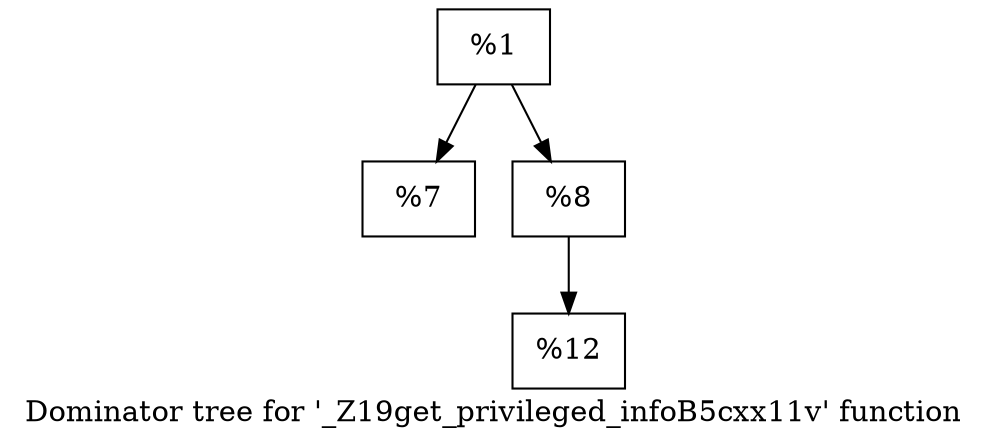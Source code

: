 digraph "Dominator tree for '_Z19get_privileged_infoB5cxx11v' function" {
	label="Dominator tree for '_Z19get_privileged_infoB5cxx11v' function";

	Node0x21320a0 [shape=record,label="{%1}"];
	Node0x21320a0 -> Node0x213c4c0;
	Node0x21320a0 -> Node0x213c590;
	Node0x213c4c0 [shape=record,label="{%7}"];
	Node0x213c590 [shape=record,label="{%8}"];
	Node0x213c590 -> Node0x213c5d0;
	Node0x213c5d0 [shape=record,label="{%12}"];
}
